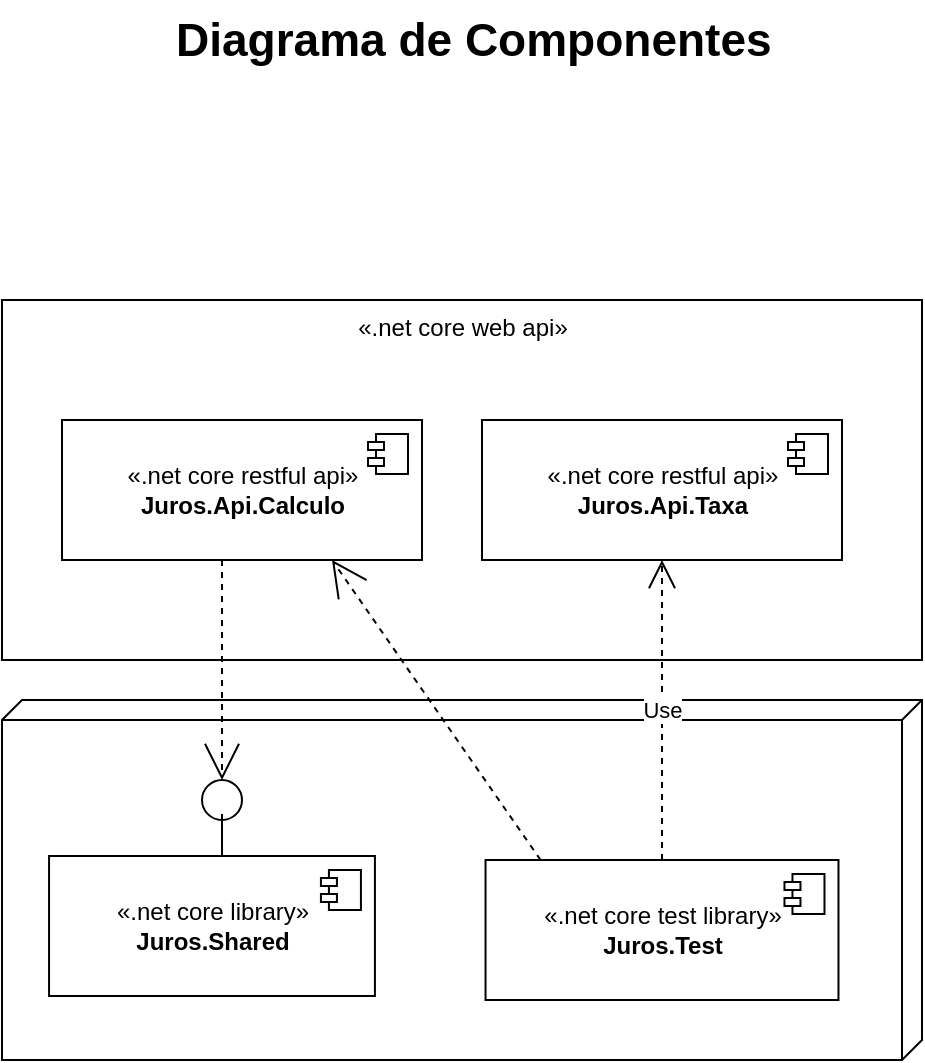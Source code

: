 <mxfile version="14.2.9" type="device"><diagram name="Page-1" id="5f0bae14-7c28-e335-631c-24af17079c00"><mxGraphModel dx="868" dy="450" grid="1" gridSize="10" guides="1" tooltips="1" connect="1" arrows="1" fold="1" page="1" pageScale="1" pageWidth="1169" pageHeight="827" background="#ffffff" math="0" shadow="0"><root><mxCell id="0"/><mxCell id="1" parent="0"/><mxCell id="Z7RD4RpIYE-Ra5-mnPj5-17" value="«.net core web api»" style="html=1;verticalAlign=top;" parent="1" vertex="1"><mxGeometry x="350" y="190" width="460" height="180" as="geometry"/></mxCell><mxCell id="upvNYWzwgDpi8v_Li__K-3" value="" style="verticalAlign=top;align=left;spacingTop=8;spacingLeft=2;spacingRight=12;shape=cube;size=10;direction=south;fontStyle=4;html=1;rounded=0;shadow=0;comic=0;labelBackgroundColor=none;strokeWidth=1;fontFamily=Verdana;fontSize=12" parent="1" vertex="1"><mxGeometry x="350" y="390" width="460" height="180" as="geometry"/></mxCell><mxCell id="Z7RD4RpIYE-Ra5-mnPj5-10" value="«.net core library»&lt;br&gt;&lt;b&gt;Juros.Shared&lt;/b&gt;" style="html=1;" parent="1" vertex="1"><mxGeometry x="373.53" y="468" width="162.937" height="70" as="geometry"/></mxCell><mxCell id="Z7RD4RpIYE-Ra5-mnPj5-11" value="" style="shape=component;jettyWidth=8;jettyHeight=4;" parent="Z7RD4RpIYE-Ra5-mnPj5-10" vertex="1"><mxGeometry x="1" width="20" height="20" relative="1" as="geometry"><mxPoint x="-27" y="7" as="offset"/></mxGeometry></mxCell><mxCell id="Z7RD4RpIYE-Ra5-mnPj5-13" value="«.net core test library»&lt;br&gt;&lt;b&gt;Juros.Test&lt;/b&gt;" style="html=1;" parent="1" vertex="1"><mxGeometry x="591.77" y="470" width="176.47" height="70" as="geometry"/></mxCell><mxCell id="Z7RD4RpIYE-Ra5-mnPj5-14" value="" style="shape=component;jettyWidth=8;jettyHeight=4;" parent="Z7RD4RpIYE-Ra5-mnPj5-13" vertex="1"><mxGeometry x="1" width="20" height="20" relative="1" as="geometry"><mxPoint x="-27" y="7" as="offset"/></mxGeometry></mxCell><mxCell id="upvNYWzwgDpi8v_Li__K-27" style="edgeStyle=none;rounded=0;html=1;dashed=1;labelBackgroundColor=none;startArrow=none;startFill=0;startSize=8;endArrow=open;endFill=0;endSize=16;fontFamily=Verdana;fontSize=12;exitX=0.156;exitY=0;exitDx=0;exitDy=0;exitPerimeter=0;entryX=0.75;entryY=1;entryDx=0;entryDy=0;" parent="1" source="Z7RD4RpIYE-Ra5-mnPj5-13" target="Z7RD4RpIYE-Ra5-mnPj5-28" edge="1"><mxGeometry relative="1" as="geometry"><mxPoint x="645" y="640" as="sourcePoint"/><mxPoint x="228.337" y="518.079" as="targetPoint"/><Array as="points"/></mxGeometry></mxCell><mxCell id="39150e848f15840c-15" style="edgeStyle=orthogonalEdgeStyle;rounded=0;html=1;labelBackgroundColor=none;startArrow=none;startFill=0;startSize=8;endArrow=open;endFill=0;endSize=16;fontFamily=Verdana;fontSize=12;dashed=1;entryX=0.5;entryY=0;entryDx=0;entryDy=0;" parent="1" source="Z7RD4RpIYE-Ra5-mnPj5-28" target="ZDVB3_F0zKN_KWmppb1i-1" edge="1"><mxGeometry relative="1" as="geometry"><Array as="points"><mxPoint x="460" y="280"/><mxPoint x="460" y="280"/></Array><mxPoint x="455" y="465" as="targetPoint"/><mxPoint x="490" y="310" as="sourcePoint"/></mxGeometry></mxCell><mxCell id="Z7RD4RpIYE-Ra5-mnPj5-28" value="«.net core restful api»&lt;br&gt;&lt;b&gt;Juros.Api.Calculo&lt;/b&gt;" style="html=1;" parent="1" vertex="1"><mxGeometry x="380" y="250" width="180" height="70" as="geometry"/></mxCell><mxCell id="Z7RD4RpIYE-Ra5-mnPj5-29" value="" style="shape=component;jettyWidth=8;jettyHeight=4;" parent="Z7RD4RpIYE-Ra5-mnPj5-28" vertex="1"><mxGeometry x="1" width="20" height="20" relative="1" as="geometry"><mxPoint x="-27" y="7" as="offset"/></mxGeometry></mxCell><mxCell id="Z7RD4RpIYE-Ra5-mnPj5-37" value="&lt;b&gt;&lt;font style=&quot;font-size: 23px&quot;&gt;Diagrama de Componentes&lt;/font&gt;&lt;/b&gt;" style="text;html=1;" parent="1" vertex="1"><mxGeometry x="435" y="40" width="300" height="40" as="geometry"/></mxCell><mxCell id="ZDVB3_F0zKN_KWmppb1i-1" value="" style="ellipse;whiteSpace=wrap;html=1;rounded=0;shadow=0;comic=0;labelBackgroundColor=none;strokeWidth=1;fontFamily=Verdana;fontSize=12;align=center;" parent="1" vertex="1"><mxGeometry x="450" y="430" width="20" height="20" as="geometry"/></mxCell><mxCell id="tMHt7A5VSBHN5oXRHw5O-3" value="«.net core restful api»&lt;br&gt;&lt;b&gt;Juros.Api.Taxa&lt;/b&gt;" style="html=1;" vertex="1" parent="1"><mxGeometry x="590" y="250" width="180" height="70" as="geometry"/></mxCell><mxCell id="tMHt7A5VSBHN5oXRHw5O-4" value="" style="shape=component;jettyWidth=8;jettyHeight=4;" vertex="1" parent="tMHt7A5VSBHN5oXRHw5O-3"><mxGeometry x="1" width="20" height="20" relative="1" as="geometry"><mxPoint x="-27" y="7" as="offset"/></mxGeometry></mxCell><mxCell id="tMHt7A5VSBHN5oXRHw5O-8" value="Use" style="endArrow=open;endSize=12;dashed=1;html=1;entryX=0.5;entryY=1;entryDx=0;entryDy=0;" edge="1" parent="1" source="Z7RD4RpIYE-Ra5-mnPj5-13" target="tMHt7A5VSBHN5oXRHw5O-3"><mxGeometry width="160" relative="1" as="geometry"><mxPoint x="520" y="390" as="sourcePoint"/><mxPoint x="680" y="390" as="targetPoint"/></mxGeometry></mxCell><mxCell id="tMHt7A5VSBHN5oXRHw5O-9" value="" style="endArrow=none;html=1;" edge="1" parent="1"><mxGeometry width="50" height="50" relative="1" as="geometry"><mxPoint x="460" y="468" as="sourcePoint"/><mxPoint x="460" y="447" as="targetPoint"/></mxGeometry></mxCell></root></mxGraphModel></diagram></mxfile>